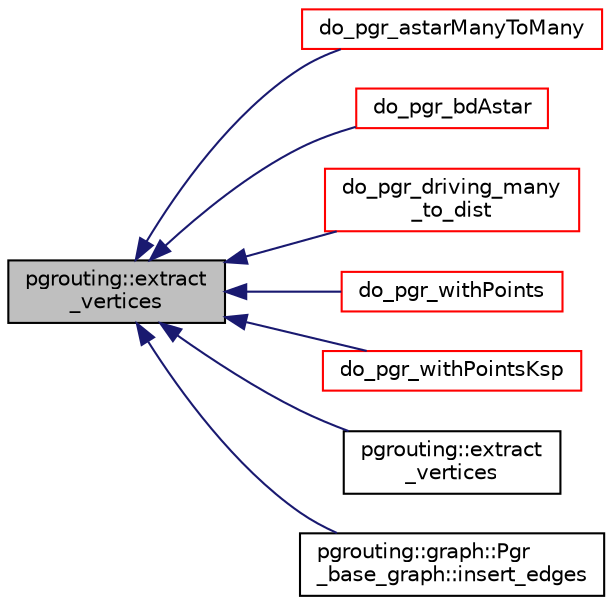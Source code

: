 digraph "pgrouting::extract_vertices"
{
  edge [fontname="Helvetica",fontsize="10",labelfontname="Helvetica",labelfontsize="10"];
  node [fontname="Helvetica",fontsize="10",shape=record];
  rankdir="LR";
  Node1 [label="pgrouting::extract\l_vertices",height=0.2,width=0.4,color="black", fillcolor="grey75", style="filled", fontcolor="black"];
  Node1 -> Node2 [dir="back",color="midnightblue",fontsize="10",style="solid",fontname="Helvetica"];
  Node2 [label="do_pgr_astarManyToMany",height=0.2,width=0.4,color="red", fillcolor="white", style="filled",URL="$astar__driver_8h.html#a9d704ded9944c8b035f5f37e42e587cb"];
  Node1 -> Node3 [dir="back",color="midnightblue",fontsize="10",style="solid",fontname="Helvetica"];
  Node3 [label="do_pgr_bdAstar",height=0.2,width=0.4,color="red", fillcolor="white", style="filled",URL="$bdAstar__driver_8h.html#aaa83efe9d05a08432a2f0bff6fd8ccd0"];
  Node1 -> Node4 [dir="back",color="midnightblue",fontsize="10",style="solid",fontname="Helvetica"];
  Node4 [label="do_pgr_driving_many\l_to_dist",height=0.2,width=0.4,color="red", fillcolor="white", style="filled",URL="$drivedist__driver_8h.html#a1e65fbf0a2804179d6164355030a560f"];
  Node1 -> Node5 [dir="back",color="midnightblue",fontsize="10",style="solid",fontname="Helvetica"];
  Node5 [label="do_pgr_withPoints",height=0.2,width=0.4,color="red", fillcolor="white", style="filled",URL="$withPoints__driver_8h.html#a21c2758706c9735f75143b96fe93defd"];
  Node1 -> Node6 [dir="back",color="midnightblue",fontsize="10",style="solid",fontname="Helvetica"];
  Node6 [label="do_pgr_withPointsKsp",height=0.2,width=0.4,color="red", fillcolor="white", style="filled",URL="$withPoints__ksp__driver_8h.html#ad523d2aea4f9d3d885f6b23b835a660a"];
  Node1 -> Node7 [dir="back",color="midnightblue",fontsize="10",style="solid",fontname="Helvetica"];
  Node7 [label="pgrouting::extract\l_vertices",height=0.2,width=0.4,color="black", fillcolor="white", style="filled",URL="$namespacepgrouting.html#a9a4a650140046a0ff4f6c5922a7040c1"];
  Node1 -> Node8 [dir="back",color="midnightblue",fontsize="10",style="solid",fontname="Helvetica"];
  Node8 [label="pgrouting::graph::Pgr\l_base_graph::insert_edges",height=0.2,width=0.4,color="black", fillcolor="white", style="filled",URL="$classpgrouting_1_1graph_1_1Pgr__base__graph.html#a61707a2edbad526cf5f5754d61d987c1",tooltip="Inserts count edges of type pgr_edge_t into the graph The set of edges should not have an illegal ver..."];
}
